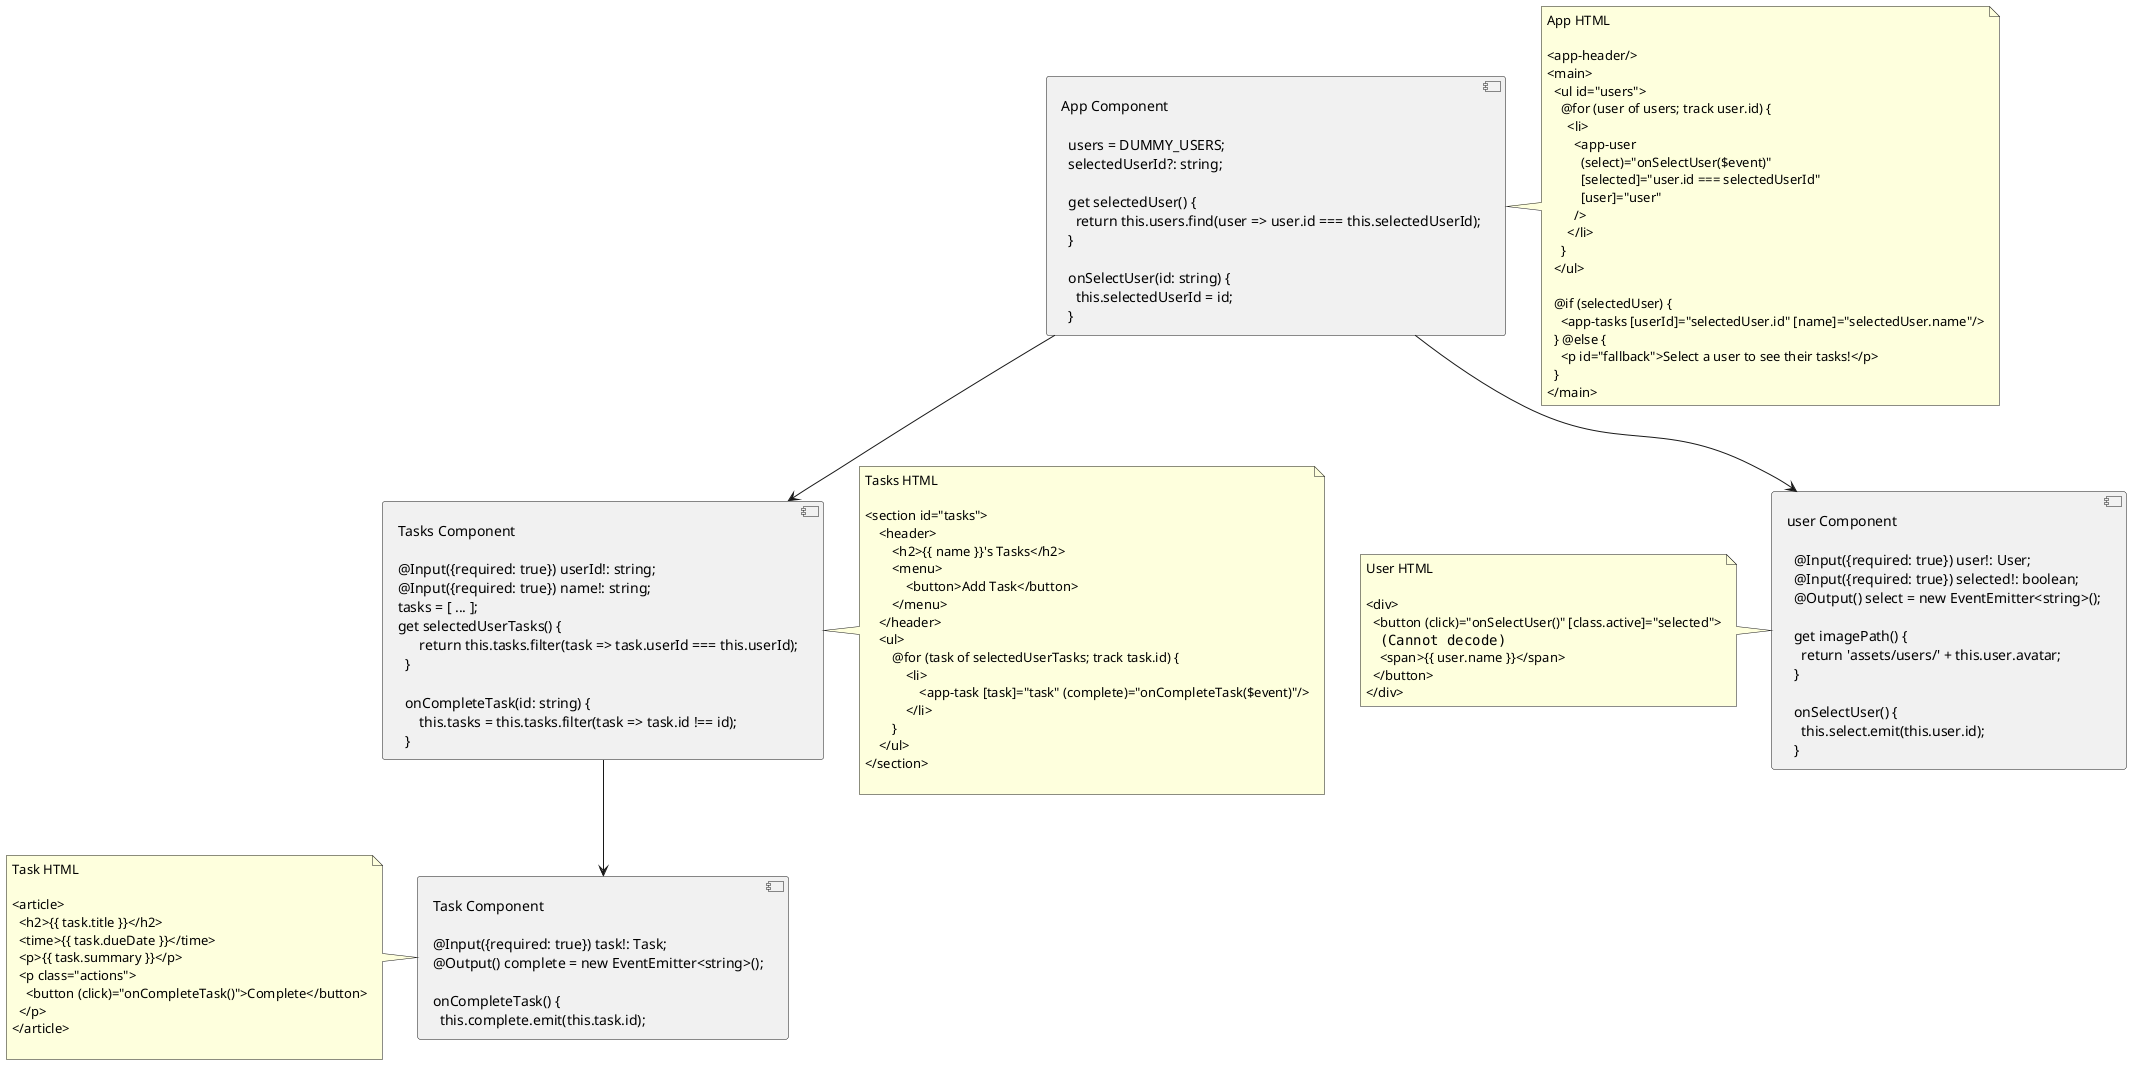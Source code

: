@startuml
component app [
  App Component

    users = DUMMY_USERS;
    selectedUserId?: string;

    get selectedUser() {
      return this.users.find(user => user.id === this.selectedUserId);
    }

    onSelectUser(id: string) {
      this.selectedUserId = id;
    }
]

note right of app
  App HTML

  <app-header/>
  <main>
    <ul id="users">
      @for (user of users; track user.id) {
        <li>
          <app-user
            (select)="onSelectUser($event)"
            [selected]="user.id === selectedUserId"
            [user]="user"
          />
        </li>
      }
    </ul>

    @if (selectedUser) {
      <app-tasks [userId]="selectedUser.id" [name]="selectedUser.name"/>
    } @else {
      <p id="fallback">Select a user to see their tasks!</p>
    }
  </main>
end note

component user [
  user Component

    @Input({required: true}) user!: User;
    @Input({required: true}) selected!: boolean;
    @Output() select = new EventEmitter<string>();

    get imagePath() {
      return 'assets/users/' + this.user.avatar;
    }

    onSelectUser() {
      this.select.emit(this.user.id);
    }
]

note left of user
  User HTML

  <div>
    <button (click)="onSelectUser()" [class.active]="selected">
      <img [alt]="user.name" [src]="imagePath"/>
      <span>{{ user.name }}</span>
    </button>
  </div>
end note

component tasks [
  Tasks Component

  @Input({required: true}) userId!: string;
  @Input({required: true}) name!: string;
  tasks = [ ... ];
  get selectedUserTasks() {
        return this.tasks.filter(task => task.userId === this.userId);
    }

    onCompleteTask(id: string) {
        this.tasks = this.tasks.filter(task => task.id !== id);
    }
]

note right of tasks
  Tasks HTML

  <section id="tasks">
      <header>
          <h2>{{ name }}'s Tasks</h2>
          <menu>
              <button>Add Task</button>
          </menu>
      </header>
      <ul>
          @for (task of selectedUserTasks; track task.id) {
              <li>
                  <app-task [task]="task" (complete)="onCompleteTask($event)"/>
              </li>
          }
      </ul>
  </section>

end note

component task [
  Task Component

  @Input({required: true}) task!: Task;
  @Output() complete = new EventEmitter<string>();

  onCompleteTask() {
    this.complete.emit(this.task.id);
]

note left of task
  Task HTML

  <article>
    <h2>{{ task.title }}</h2>
    <time>{{ task.dueDate }}</time>
    <p>{{ task.summary }}</p>
    <p class="actions">
      <button (click)="onCompleteTask()">Complete</button>
    </p>
  </article>

end note

[app] --> [user]
[app] --> [tasks]
[tasks] --> [task]
@enduml
